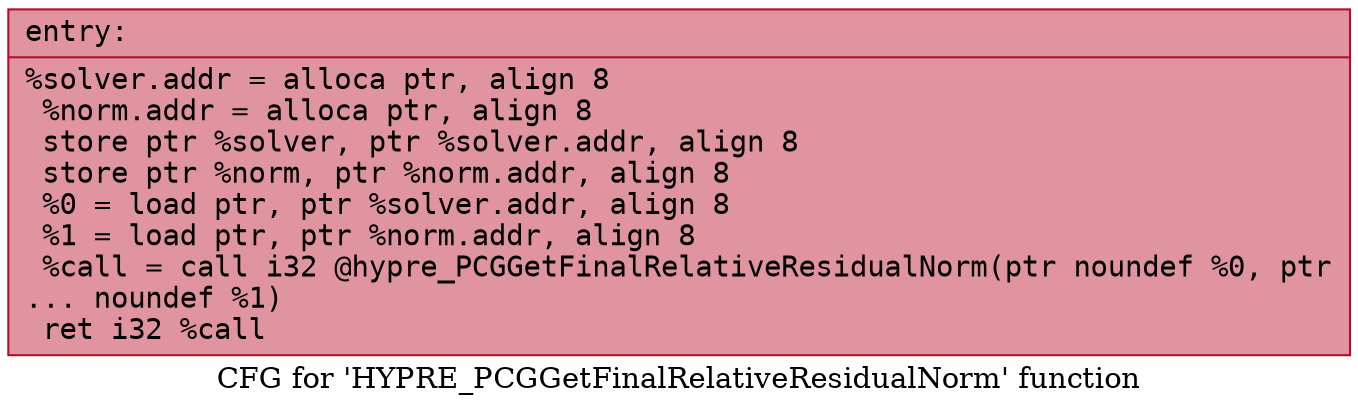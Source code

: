 digraph "CFG for 'HYPRE_PCGGetFinalRelativeResidualNorm' function" {
	label="CFG for 'HYPRE_PCGGetFinalRelativeResidualNorm' function";

	Node0x556d45bd4b50 [shape=record,color="#b70d28ff", style=filled, fillcolor="#b70d2870" fontname="Courier",label="{entry:\l|  %solver.addr = alloca ptr, align 8\l  %norm.addr = alloca ptr, align 8\l  store ptr %solver, ptr %solver.addr, align 8\l  store ptr %norm, ptr %norm.addr, align 8\l  %0 = load ptr, ptr %solver.addr, align 8\l  %1 = load ptr, ptr %norm.addr, align 8\l  %call = call i32 @hypre_PCGGetFinalRelativeResidualNorm(ptr noundef %0, ptr\l... noundef %1)\l  ret i32 %call\l}"];
}
